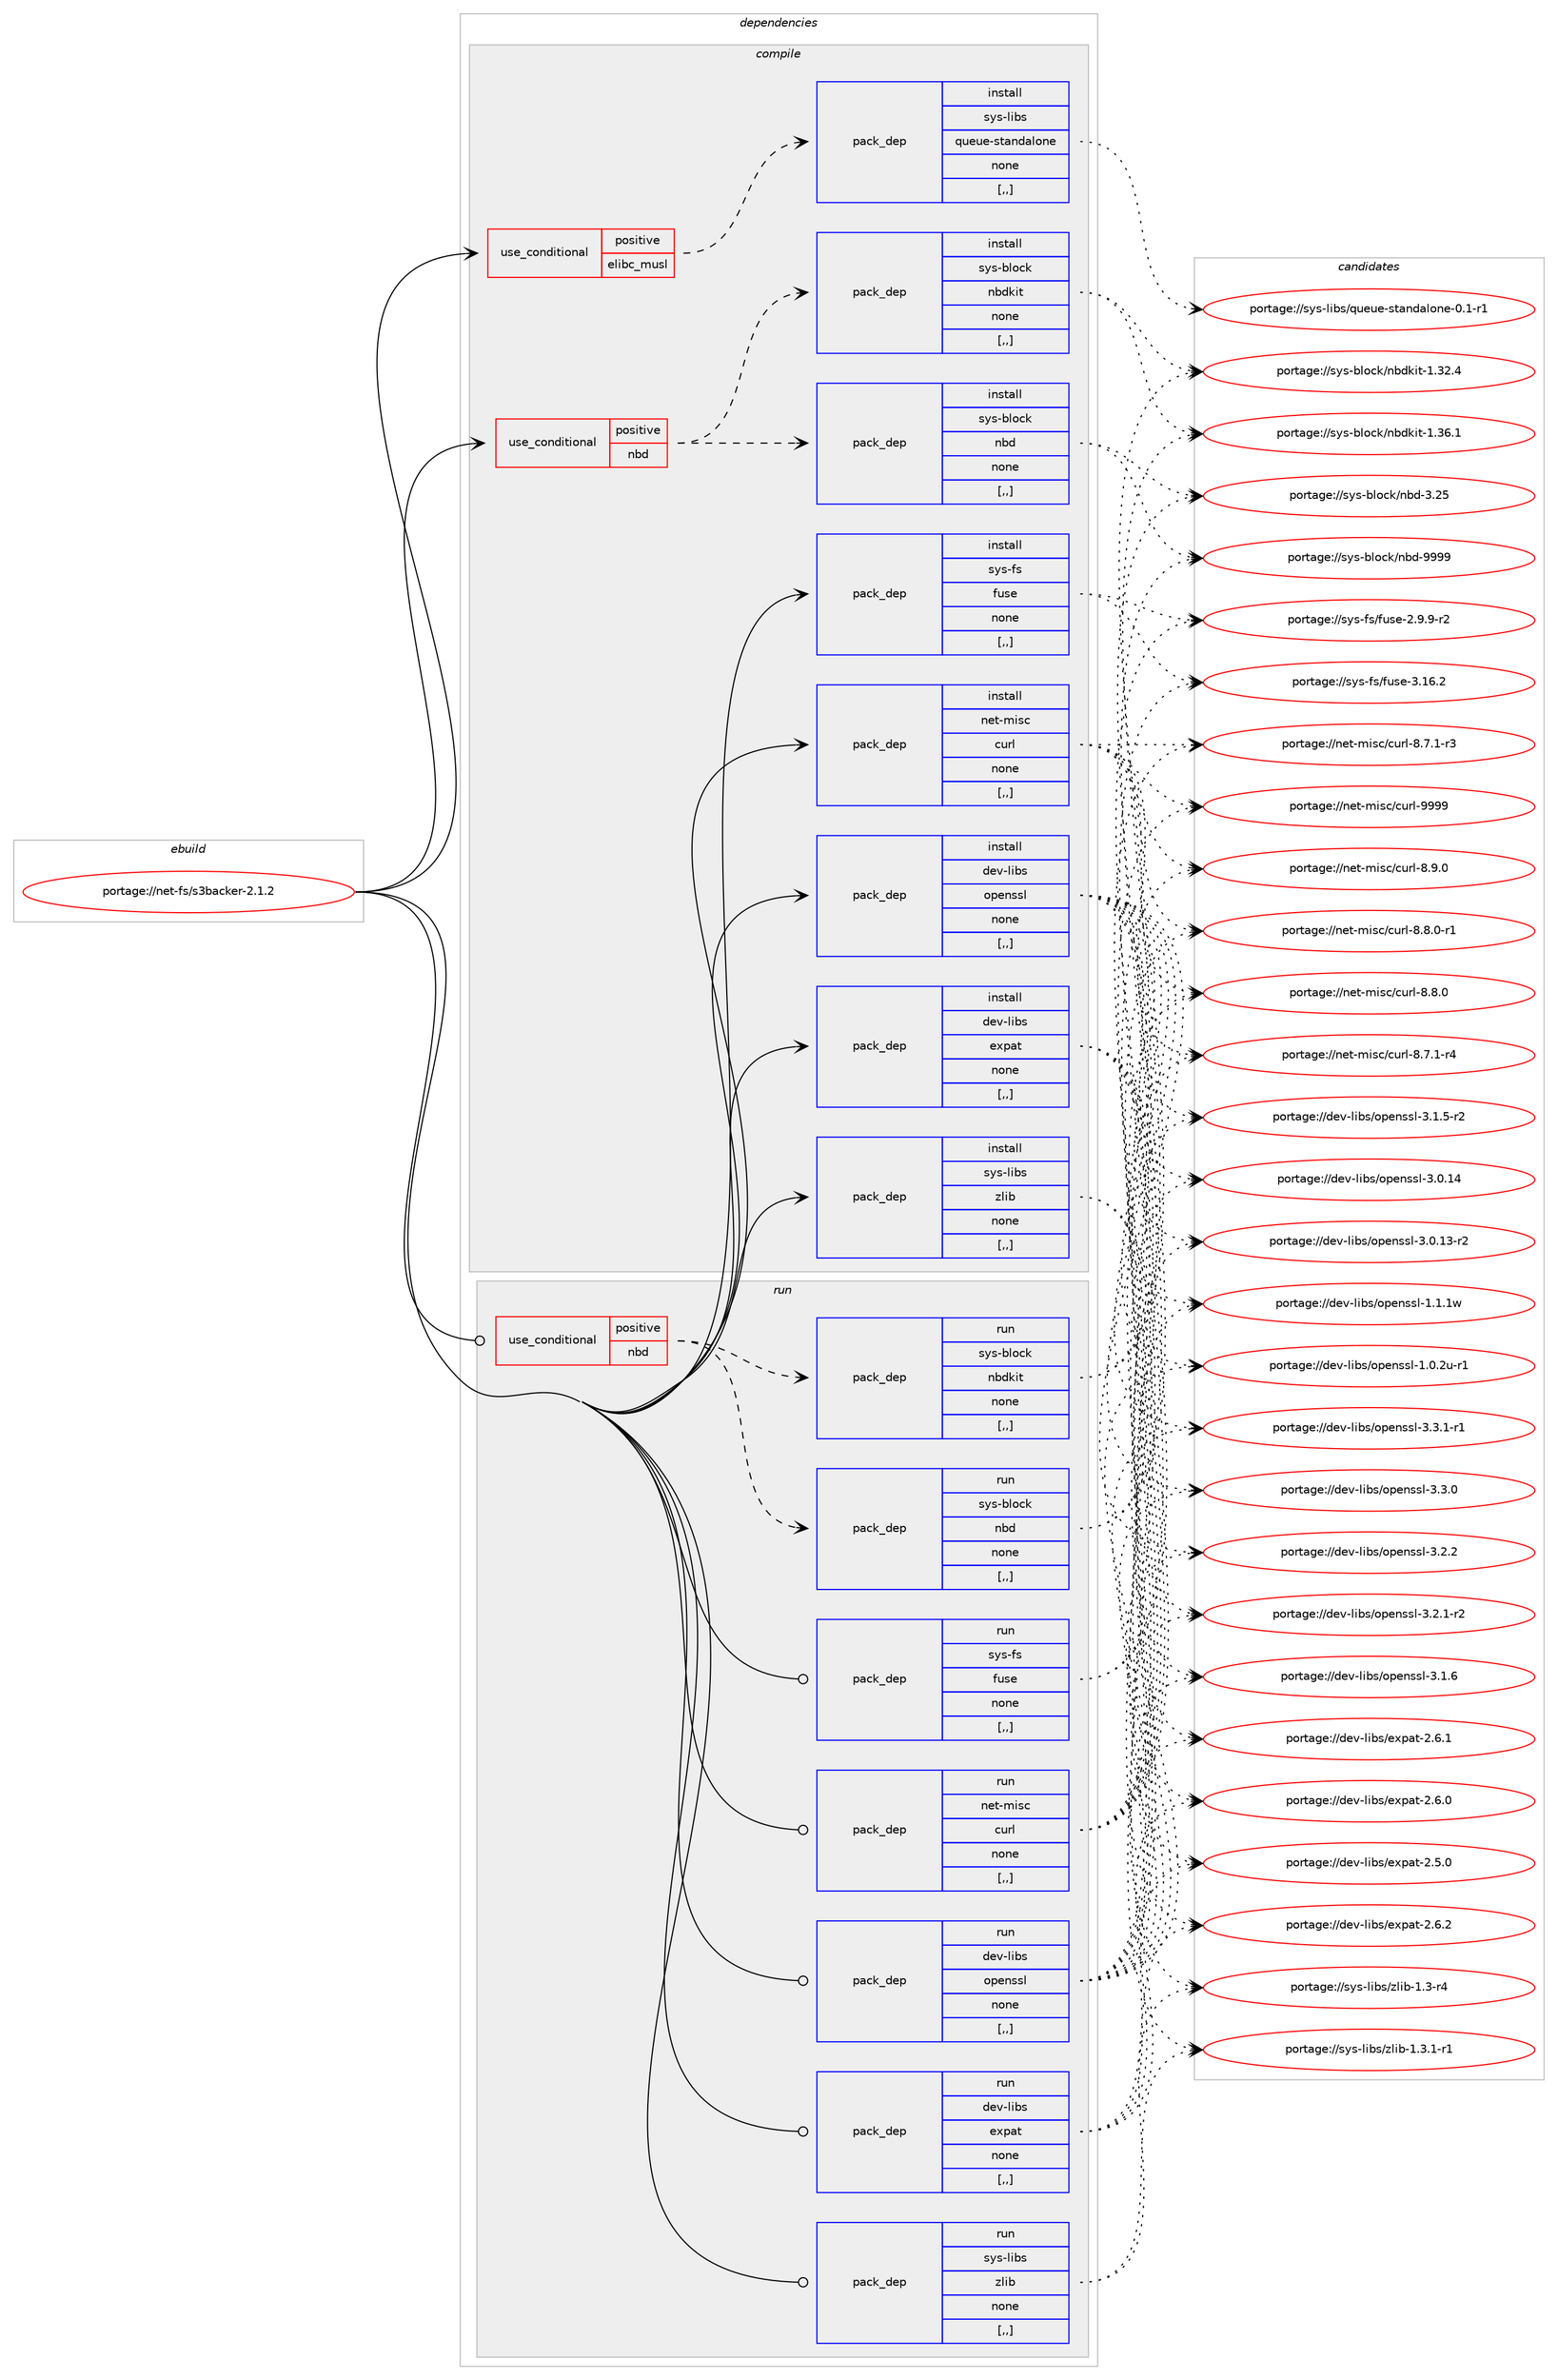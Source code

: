 digraph prolog {

# *************
# Graph options
# *************

newrank=true;
concentrate=true;
compound=true;
graph [rankdir=LR,fontname=Helvetica,fontsize=10,ranksep=1.5];#, ranksep=2.5, nodesep=0.2];
edge  [arrowhead=vee];
node  [fontname=Helvetica,fontsize=10];

# **********
# The ebuild
# **********

subgraph cluster_leftcol {
color=gray;
label=<<i>ebuild</i>>;
id [label="portage://net-fs/s3backer-2.1.2", color=red, width=4, href="../net-fs/s3backer-2.1.2.svg"];
}

# ****************
# The dependencies
# ****************

subgraph cluster_midcol {
color=gray;
label=<<i>dependencies</i>>;
subgraph cluster_compile {
fillcolor="#eeeeee";
style=filled;
label=<<i>compile</i>>;
subgraph cond90284 {
dependency347666 [label=<<TABLE BORDER="0" CELLBORDER="1" CELLSPACING="0" CELLPADDING="4"><TR><TD ROWSPAN="3" CELLPADDING="10">use_conditional</TD></TR><TR><TD>positive</TD></TR><TR><TD>elibc_musl</TD></TR></TABLE>>, shape=none, color=red];
subgraph pack254786 {
dependency347667 [label=<<TABLE BORDER="0" CELLBORDER="1" CELLSPACING="0" CELLPADDING="4" WIDTH="220"><TR><TD ROWSPAN="6" CELLPADDING="30">pack_dep</TD></TR><TR><TD WIDTH="110">install</TD></TR><TR><TD>sys-libs</TD></TR><TR><TD>queue-standalone</TD></TR><TR><TD>none</TD></TR><TR><TD>[,,]</TD></TR></TABLE>>, shape=none, color=blue];
}
dependency347666:e -> dependency347667:w [weight=20,style="dashed",arrowhead="vee"];
}
id:e -> dependency347666:w [weight=20,style="solid",arrowhead="vee"];
subgraph cond90285 {
dependency347668 [label=<<TABLE BORDER="0" CELLBORDER="1" CELLSPACING="0" CELLPADDING="4"><TR><TD ROWSPAN="3" CELLPADDING="10">use_conditional</TD></TR><TR><TD>positive</TD></TR><TR><TD>nbd</TD></TR></TABLE>>, shape=none, color=red];
subgraph pack254787 {
dependency347669 [label=<<TABLE BORDER="0" CELLBORDER="1" CELLSPACING="0" CELLPADDING="4" WIDTH="220"><TR><TD ROWSPAN="6" CELLPADDING="30">pack_dep</TD></TR><TR><TD WIDTH="110">install</TD></TR><TR><TD>sys-block</TD></TR><TR><TD>nbd</TD></TR><TR><TD>none</TD></TR><TR><TD>[,,]</TD></TR></TABLE>>, shape=none, color=blue];
}
dependency347668:e -> dependency347669:w [weight=20,style="dashed",arrowhead="vee"];
subgraph pack254788 {
dependency347670 [label=<<TABLE BORDER="0" CELLBORDER="1" CELLSPACING="0" CELLPADDING="4" WIDTH="220"><TR><TD ROWSPAN="6" CELLPADDING="30">pack_dep</TD></TR><TR><TD WIDTH="110">install</TD></TR><TR><TD>sys-block</TD></TR><TR><TD>nbdkit</TD></TR><TR><TD>none</TD></TR><TR><TD>[,,]</TD></TR></TABLE>>, shape=none, color=blue];
}
dependency347668:e -> dependency347670:w [weight=20,style="dashed",arrowhead="vee"];
}
id:e -> dependency347668:w [weight=20,style="solid",arrowhead="vee"];
subgraph pack254789 {
dependency347671 [label=<<TABLE BORDER="0" CELLBORDER="1" CELLSPACING="0" CELLPADDING="4" WIDTH="220"><TR><TD ROWSPAN="6" CELLPADDING="30">pack_dep</TD></TR><TR><TD WIDTH="110">install</TD></TR><TR><TD>dev-libs</TD></TR><TR><TD>expat</TD></TR><TR><TD>none</TD></TR><TR><TD>[,,]</TD></TR></TABLE>>, shape=none, color=blue];
}
id:e -> dependency347671:w [weight=20,style="solid",arrowhead="vee"];
subgraph pack254790 {
dependency347672 [label=<<TABLE BORDER="0" CELLBORDER="1" CELLSPACING="0" CELLPADDING="4" WIDTH="220"><TR><TD ROWSPAN="6" CELLPADDING="30">pack_dep</TD></TR><TR><TD WIDTH="110">install</TD></TR><TR><TD>dev-libs</TD></TR><TR><TD>openssl</TD></TR><TR><TD>none</TD></TR><TR><TD>[,,]</TD></TR></TABLE>>, shape=none, color=blue];
}
id:e -> dependency347672:w [weight=20,style="solid",arrowhead="vee"];
subgraph pack254791 {
dependency347673 [label=<<TABLE BORDER="0" CELLBORDER="1" CELLSPACING="0" CELLPADDING="4" WIDTH="220"><TR><TD ROWSPAN="6" CELLPADDING="30">pack_dep</TD></TR><TR><TD WIDTH="110">install</TD></TR><TR><TD>net-misc</TD></TR><TR><TD>curl</TD></TR><TR><TD>none</TD></TR><TR><TD>[,,]</TD></TR></TABLE>>, shape=none, color=blue];
}
id:e -> dependency347673:w [weight=20,style="solid",arrowhead="vee"];
subgraph pack254792 {
dependency347674 [label=<<TABLE BORDER="0" CELLBORDER="1" CELLSPACING="0" CELLPADDING="4" WIDTH="220"><TR><TD ROWSPAN="6" CELLPADDING="30">pack_dep</TD></TR><TR><TD WIDTH="110">install</TD></TR><TR><TD>sys-fs</TD></TR><TR><TD>fuse</TD></TR><TR><TD>none</TD></TR><TR><TD>[,,]</TD></TR></TABLE>>, shape=none, color=blue];
}
id:e -> dependency347674:w [weight=20,style="solid",arrowhead="vee"];
subgraph pack254793 {
dependency347675 [label=<<TABLE BORDER="0" CELLBORDER="1" CELLSPACING="0" CELLPADDING="4" WIDTH="220"><TR><TD ROWSPAN="6" CELLPADDING="30">pack_dep</TD></TR><TR><TD WIDTH="110">install</TD></TR><TR><TD>sys-libs</TD></TR><TR><TD>zlib</TD></TR><TR><TD>none</TD></TR><TR><TD>[,,]</TD></TR></TABLE>>, shape=none, color=blue];
}
id:e -> dependency347675:w [weight=20,style="solid",arrowhead="vee"];
}
subgraph cluster_compileandrun {
fillcolor="#eeeeee";
style=filled;
label=<<i>compile and run</i>>;
}
subgraph cluster_run {
fillcolor="#eeeeee";
style=filled;
label=<<i>run</i>>;
subgraph cond90286 {
dependency347676 [label=<<TABLE BORDER="0" CELLBORDER="1" CELLSPACING="0" CELLPADDING="4"><TR><TD ROWSPAN="3" CELLPADDING="10">use_conditional</TD></TR><TR><TD>positive</TD></TR><TR><TD>nbd</TD></TR></TABLE>>, shape=none, color=red];
subgraph pack254794 {
dependency347677 [label=<<TABLE BORDER="0" CELLBORDER="1" CELLSPACING="0" CELLPADDING="4" WIDTH="220"><TR><TD ROWSPAN="6" CELLPADDING="30">pack_dep</TD></TR><TR><TD WIDTH="110">run</TD></TR><TR><TD>sys-block</TD></TR><TR><TD>nbd</TD></TR><TR><TD>none</TD></TR><TR><TD>[,,]</TD></TR></TABLE>>, shape=none, color=blue];
}
dependency347676:e -> dependency347677:w [weight=20,style="dashed",arrowhead="vee"];
subgraph pack254795 {
dependency347678 [label=<<TABLE BORDER="0" CELLBORDER="1" CELLSPACING="0" CELLPADDING="4" WIDTH="220"><TR><TD ROWSPAN="6" CELLPADDING="30">pack_dep</TD></TR><TR><TD WIDTH="110">run</TD></TR><TR><TD>sys-block</TD></TR><TR><TD>nbdkit</TD></TR><TR><TD>none</TD></TR><TR><TD>[,,]</TD></TR></TABLE>>, shape=none, color=blue];
}
dependency347676:e -> dependency347678:w [weight=20,style="dashed",arrowhead="vee"];
}
id:e -> dependency347676:w [weight=20,style="solid",arrowhead="odot"];
subgraph pack254796 {
dependency347679 [label=<<TABLE BORDER="0" CELLBORDER="1" CELLSPACING="0" CELLPADDING="4" WIDTH="220"><TR><TD ROWSPAN="6" CELLPADDING="30">pack_dep</TD></TR><TR><TD WIDTH="110">run</TD></TR><TR><TD>dev-libs</TD></TR><TR><TD>expat</TD></TR><TR><TD>none</TD></TR><TR><TD>[,,]</TD></TR></TABLE>>, shape=none, color=blue];
}
id:e -> dependency347679:w [weight=20,style="solid",arrowhead="odot"];
subgraph pack254797 {
dependency347680 [label=<<TABLE BORDER="0" CELLBORDER="1" CELLSPACING="0" CELLPADDING="4" WIDTH="220"><TR><TD ROWSPAN="6" CELLPADDING="30">pack_dep</TD></TR><TR><TD WIDTH="110">run</TD></TR><TR><TD>dev-libs</TD></TR><TR><TD>openssl</TD></TR><TR><TD>none</TD></TR><TR><TD>[,,]</TD></TR></TABLE>>, shape=none, color=blue];
}
id:e -> dependency347680:w [weight=20,style="solid",arrowhead="odot"];
subgraph pack254798 {
dependency347681 [label=<<TABLE BORDER="0" CELLBORDER="1" CELLSPACING="0" CELLPADDING="4" WIDTH="220"><TR><TD ROWSPAN="6" CELLPADDING="30">pack_dep</TD></TR><TR><TD WIDTH="110">run</TD></TR><TR><TD>net-misc</TD></TR><TR><TD>curl</TD></TR><TR><TD>none</TD></TR><TR><TD>[,,]</TD></TR></TABLE>>, shape=none, color=blue];
}
id:e -> dependency347681:w [weight=20,style="solid",arrowhead="odot"];
subgraph pack254799 {
dependency347682 [label=<<TABLE BORDER="0" CELLBORDER="1" CELLSPACING="0" CELLPADDING="4" WIDTH="220"><TR><TD ROWSPAN="6" CELLPADDING="30">pack_dep</TD></TR><TR><TD WIDTH="110">run</TD></TR><TR><TD>sys-fs</TD></TR><TR><TD>fuse</TD></TR><TR><TD>none</TD></TR><TR><TD>[,,]</TD></TR></TABLE>>, shape=none, color=blue];
}
id:e -> dependency347682:w [weight=20,style="solid",arrowhead="odot"];
subgraph pack254800 {
dependency347683 [label=<<TABLE BORDER="0" CELLBORDER="1" CELLSPACING="0" CELLPADDING="4" WIDTH="220"><TR><TD ROWSPAN="6" CELLPADDING="30">pack_dep</TD></TR><TR><TD WIDTH="110">run</TD></TR><TR><TD>sys-libs</TD></TR><TR><TD>zlib</TD></TR><TR><TD>none</TD></TR><TR><TD>[,,]</TD></TR></TABLE>>, shape=none, color=blue];
}
id:e -> dependency347683:w [weight=20,style="solid",arrowhead="odot"];
}
}

# **************
# The candidates
# **************

subgraph cluster_choices {
rank=same;
color=gray;
label=<<i>candidates</i>>;

subgraph choice254786 {
color=black;
nodesep=1;
choice115121115451081059811547113117101117101451151169711010097108111110101454846494511449 [label="portage://sys-libs/queue-standalone-0.1-r1", color=red, width=4,href="../sys-libs/queue-standalone-0.1-r1.svg"];
dependency347667:e -> choice115121115451081059811547113117101117101451151169711010097108111110101454846494511449:w [style=dotted,weight="100"];
}
subgraph choice254787 {
color=black;
nodesep=1;
choice11512111545981081119910747110981004557575757 [label="portage://sys-block/nbd-9999", color=red, width=4,href="../sys-block/nbd-9999.svg"];
choice11512111545981081119910747110981004551465053 [label="portage://sys-block/nbd-3.25", color=red, width=4,href="../sys-block/nbd-3.25.svg"];
dependency347669:e -> choice11512111545981081119910747110981004557575757:w [style=dotted,weight="100"];
dependency347669:e -> choice11512111545981081119910747110981004551465053:w [style=dotted,weight="100"];
}
subgraph choice254788 {
color=black;
nodesep=1;
choice115121115459810811199107471109810010710511645494651544649 [label="portage://sys-block/nbdkit-1.36.1", color=red, width=4,href="../sys-block/nbdkit-1.36.1.svg"];
choice115121115459810811199107471109810010710511645494651504652 [label="portage://sys-block/nbdkit-1.32.4", color=red, width=4,href="../sys-block/nbdkit-1.32.4.svg"];
dependency347670:e -> choice115121115459810811199107471109810010710511645494651544649:w [style=dotted,weight="100"];
dependency347670:e -> choice115121115459810811199107471109810010710511645494651504652:w [style=dotted,weight="100"];
}
subgraph choice254789 {
color=black;
nodesep=1;
choice10010111845108105981154710112011297116455046544650 [label="portage://dev-libs/expat-2.6.2", color=red, width=4,href="../dev-libs/expat-2.6.2.svg"];
choice10010111845108105981154710112011297116455046544649 [label="portage://dev-libs/expat-2.6.1", color=red, width=4,href="../dev-libs/expat-2.6.1.svg"];
choice10010111845108105981154710112011297116455046544648 [label="portage://dev-libs/expat-2.6.0", color=red, width=4,href="../dev-libs/expat-2.6.0.svg"];
choice10010111845108105981154710112011297116455046534648 [label="portage://dev-libs/expat-2.5.0", color=red, width=4,href="../dev-libs/expat-2.5.0.svg"];
dependency347671:e -> choice10010111845108105981154710112011297116455046544650:w [style=dotted,weight="100"];
dependency347671:e -> choice10010111845108105981154710112011297116455046544649:w [style=dotted,weight="100"];
dependency347671:e -> choice10010111845108105981154710112011297116455046544648:w [style=dotted,weight="100"];
dependency347671:e -> choice10010111845108105981154710112011297116455046534648:w [style=dotted,weight="100"];
}
subgraph choice254790 {
color=black;
nodesep=1;
choice1001011184510810598115471111121011101151151084551465146494511449 [label="portage://dev-libs/openssl-3.3.1-r1", color=red, width=4,href="../dev-libs/openssl-3.3.1-r1.svg"];
choice100101118451081059811547111112101110115115108455146514648 [label="portage://dev-libs/openssl-3.3.0", color=red, width=4,href="../dev-libs/openssl-3.3.0.svg"];
choice100101118451081059811547111112101110115115108455146504650 [label="portage://dev-libs/openssl-3.2.2", color=red, width=4,href="../dev-libs/openssl-3.2.2.svg"];
choice1001011184510810598115471111121011101151151084551465046494511450 [label="portage://dev-libs/openssl-3.2.1-r2", color=red, width=4,href="../dev-libs/openssl-3.2.1-r2.svg"];
choice100101118451081059811547111112101110115115108455146494654 [label="portage://dev-libs/openssl-3.1.6", color=red, width=4,href="../dev-libs/openssl-3.1.6.svg"];
choice1001011184510810598115471111121011101151151084551464946534511450 [label="portage://dev-libs/openssl-3.1.5-r2", color=red, width=4,href="../dev-libs/openssl-3.1.5-r2.svg"];
choice10010111845108105981154711111210111011511510845514648464952 [label="portage://dev-libs/openssl-3.0.14", color=red, width=4,href="../dev-libs/openssl-3.0.14.svg"];
choice100101118451081059811547111112101110115115108455146484649514511450 [label="portage://dev-libs/openssl-3.0.13-r2", color=red, width=4,href="../dev-libs/openssl-3.0.13-r2.svg"];
choice100101118451081059811547111112101110115115108454946494649119 [label="portage://dev-libs/openssl-1.1.1w", color=red, width=4,href="../dev-libs/openssl-1.1.1w.svg"];
choice1001011184510810598115471111121011101151151084549464846501174511449 [label="portage://dev-libs/openssl-1.0.2u-r1", color=red, width=4,href="../dev-libs/openssl-1.0.2u-r1.svg"];
dependency347672:e -> choice1001011184510810598115471111121011101151151084551465146494511449:w [style=dotted,weight="100"];
dependency347672:e -> choice100101118451081059811547111112101110115115108455146514648:w [style=dotted,weight="100"];
dependency347672:e -> choice100101118451081059811547111112101110115115108455146504650:w [style=dotted,weight="100"];
dependency347672:e -> choice1001011184510810598115471111121011101151151084551465046494511450:w [style=dotted,weight="100"];
dependency347672:e -> choice100101118451081059811547111112101110115115108455146494654:w [style=dotted,weight="100"];
dependency347672:e -> choice1001011184510810598115471111121011101151151084551464946534511450:w [style=dotted,weight="100"];
dependency347672:e -> choice10010111845108105981154711111210111011511510845514648464952:w [style=dotted,weight="100"];
dependency347672:e -> choice100101118451081059811547111112101110115115108455146484649514511450:w [style=dotted,weight="100"];
dependency347672:e -> choice100101118451081059811547111112101110115115108454946494649119:w [style=dotted,weight="100"];
dependency347672:e -> choice1001011184510810598115471111121011101151151084549464846501174511449:w [style=dotted,weight="100"];
}
subgraph choice254791 {
color=black;
nodesep=1;
choice110101116451091051159947991171141084557575757 [label="portage://net-misc/curl-9999", color=red, width=4,href="../net-misc/curl-9999.svg"];
choice11010111645109105115994799117114108455646574648 [label="portage://net-misc/curl-8.9.0", color=red, width=4,href="../net-misc/curl-8.9.0.svg"];
choice110101116451091051159947991171141084556465646484511449 [label="portage://net-misc/curl-8.8.0-r1", color=red, width=4,href="../net-misc/curl-8.8.0-r1.svg"];
choice11010111645109105115994799117114108455646564648 [label="portage://net-misc/curl-8.8.0", color=red, width=4,href="../net-misc/curl-8.8.0.svg"];
choice110101116451091051159947991171141084556465546494511452 [label="portage://net-misc/curl-8.7.1-r4", color=red, width=4,href="../net-misc/curl-8.7.1-r4.svg"];
choice110101116451091051159947991171141084556465546494511451 [label="portage://net-misc/curl-8.7.1-r3", color=red, width=4,href="../net-misc/curl-8.7.1-r3.svg"];
dependency347673:e -> choice110101116451091051159947991171141084557575757:w [style=dotted,weight="100"];
dependency347673:e -> choice11010111645109105115994799117114108455646574648:w [style=dotted,weight="100"];
dependency347673:e -> choice110101116451091051159947991171141084556465646484511449:w [style=dotted,weight="100"];
dependency347673:e -> choice11010111645109105115994799117114108455646564648:w [style=dotted,weight="100"];
dependency347673:e -> choice110101116451091051159947991171141084556465546494511452:w [style=dotted,weight="100"];
dependency347673:e -> choice110101116451091051159947991171141084556465546494511451:w [style=dotted,weight="100"];
}
subgraph choice254792 {
color=black;
nodesep=1;
choice115121115451021154710211711510145514649544650 [label="portage://sys-fs/fuse-3.16.2", color=red, width=4,href="../sys-fs/fuse-3.16.2.svg"];
choice11512111545102115471021171151014550465746574511450 [label="portage://sys-fs/fuse-2.9.9-r2", color=red, width=4,href="../sys-fs/fuse-2.9.9-r2.svg"];
dependency347674:e -> choice115121115451021154710211711510145514649544650:w [style=dotted,weight="100"];
dependency347674:e -> choice11512111545102115471021171151014550465746574511450:w [style=dotted,weight="100"];
}
subgraph choice254793 {
color=black;
nodesep=1;
choice115121115451081059811547122108105984549465146494511449 [label="portage://sys-libs/zlib-1.3.1-r1", color=red, width=4,href="../sys-libs/zlib-1.3.1-r1.svg"];
choice11512111545108105981154712210810598454946514511452 [label="portage://sys-libs/zlib-1.3-r4", color=red, width=4,href="../sys-libs/zlib-1.3-r4.svg"];
dependency347675:e -> choice115121115451081059811547122108105984549465146494511449:w [style=dotted,weight="100"];
dependency347675:e -> choice11512111545108105981154712210810598454946514511452:w [style=dotted,weight="100"];
}
subgraph choice254794 {
color=black;
nodesep=1;
choice11512111545981081119910747110981004557575757 [label="portage://sys-block/nbd-9999", color=red, width=4,href="../sys-block/nbd-9999.svg"];
choice11512111545981081119910747110981004551465053 [label="portage://sys-block/nbd-3.25", color=red, width=4,href="../sys-block/nbd-3.25.svg"];
dependency347677:e -> choice11512111545981081119910747110981004557575757:w [style=dotted,weight="100"];
dependency347677:e -> choice11512111545981081119910747110981004551465053:w [style=dotted,weight="100"];
}
subgraph choice254795 {
color=black;
nodesep=1;
choice115121115459810811199107471109810010710511645494651544649 [label="portage://sys-block/nbdkit-1.36.1", color=red, width=4,href="../sys-block/nbdkit-1.36.1.svg"];
choice115121115459810811199107471109810010710511645494651504652 [label="portage://sys-block/nbdkit-1.32.4", color=red, width=4,href="../sys-block/nbdkit-1.32.4.svg"];
dependency347678:e -> choice115121115459810811199107471109810010710511645494651544649:w [style=dotted,weight="100"];
dependency347678:e -> choice115121115459810811199107471109810010710511645494651504652:w [style=dotted,weight="100"];
}
subgraph choice254796 {
color=black;
nodesep=1;
choice10010111845108105981154710112011297116455046544650 [label="portage://dev-libs/expat-2.6.2", color=red, width=4,href="../dev-libs/expat-2.6.2.svg"];
choice10010111845108105981154710112011297116455046544649 [label="portage://dev-libs/expat-2.6.1", color=red, width=4,href="../dev-libs/expat-2.6.1.svg"];
choice10010111845108105981154710112011297116455046544648 [label="portage://dev-libs/expat-2.6.0", color=red, width=4,href="../dev-libs/expat-2.6.0.svg"];
choice10010111845108105981154710112011297116455046534648 [label="portage://dev-libs/expat-2.5.0", color=red, width=4,href="../dev-libs/expat-2.5.0.svg"];
dependency347679:e -> choice10010111845108105981154710112011297116455046544650:w [style=dotted,weight="100"];
dependency347679:e -> choice10010111845108105981154710112011297116455046544649:w [style=dotted,weight="100"];
dependency347679:e -> choice10010111845108105981154710112011297116455046544648:w [style=dotted,weight="100"];
dependency347679:e -> choice10010111845108105981154710112011297116455046534648:w [style=dotted,weight="100"];
}
subgraph choice254797 {
color=black;
nodesep=1;
choice1001011184510810598115471111121011101151151084551465146494511449 [label="portage://dev-libs/openssl-3.3.1-r1", color=red, width=4,href="../dev-libs/openssl-3.3.1-r1.svg"];
choice100101118451081059811547111112101110115115108455146514648 [label="portage://dev-libs/openssl-3.3.0", color=red, width=4,href="../dev-libs/openssl-3.3.0.svg"];
choice100101118451081059811547111112101110115115108455146504650 [label="portage://dev-libs/openssl-3.2.2", color=red, width=4,href="../dev-libs/openssl-3.2.2.svg"];
choice1001011184510810598115471111121011101151151084551465046494511450 [label="portage://dev-libs/openssl-3.2.1-r2", color=red, width=4,href="../dev-libs/openssl-3.2.1-r2.svg"];
choice100101118451081059811547111112101110115115108455146494654 [label="portage://dev-libs/openssl-3.1.6", color=red, width=4,href="../dev-libs/openssl-3.1.6.svg"];
choice1001011184510810598115471111121011101151151084551464946534511450 [label="portage://dev-libs/openssl-3.1.5-r2", color=red, width=4,href="../dev-libs/openssl-3.1.5-r2.svg"];
choice10010111845108105981154711111210111011511510845514648464952 [label="portage://dev-libs/openssl-3.0.14", color=red, width=4,href="../dev-libs/openssl-3.0.14.svg"];
choice100101118451081059811547111112101110115115108455146484649514511450 [label="portage://dev-libs/openssl-3.0.13-r2", color=red, width=4,href="../dev-libs/openssl-3.0.13-r2.svg"];
choice100101118451081059811547111112101110115115108454946494649119 [label="portage://dev-libs/openssl-1.1.1w", color=red, width=4,href="../dev-libs/openssl-1.1.1w.svg"];
choice1001011184510810598115471111121011101151151084549464846501174511449 [label="portage://dev-libs/openssl-1.0.2u-r1", color=red, width=4,href="../dev-libs/openssl-1.0.2u-r1.svg"];
dependency347680:e -> choice1001011184510810598115471111121011101151151084551465146494511449:w [style=dotted,weight="100"];
dependency347680:e -> choice100101118451081059811547111112101110115115108455146514648:w [style=dotted,weight="100"];
dependency347680:e -> choice100101118451081059811547111112101110115115108455146504650:w [style=dotted,weight="100"];
dependency347680:e -> choice1001011184510810598115471111121011101151151084551465046494511450:w [style=dotted,weight="100"];
dependency347680:e -> choice100101118451081059811547111112101110115115108455146494654:w [style=dotted,weight="100"];
dependency347680:e -> choice1001011184510810598115471111121011101151151084551464946534511450:w [style=dotted,weight="100"];
dependency347680:e -> choice10010111845108105981154711111210111011511510845514648464952:w [style=dotted,weight="100"];
dependency347680:e -> choice100101118451081059811547111112101110115115108455146484649514511450:w [style=dotted,weight="100"];
dependency347680:e -> choice100101118451081059811547111112101110115115108454946494649119:w [style=dotted,weight="100"];
dependency347680:e -> choice1001011184510810598115471111121011101151151084549464846501174511449:w [style=dotted,weight="100"];
}
subgraph choice254798 {
color=black;
nodesep=1;
choice110101116451091051159947991171141084557575757 [label="portage://net-misc/curl-9999", color=red, width=4,href="../net-misc/curl-9999.svg"];
choice11010111645109105115994799117114108455646574648 [label="portage://net-misc/curl-8.9.0", color=red, width=4,href="../net-misc/curl-8.9.0.svg"];
choice110101116451091051159947991171141084556465646484511449 [label="portage://net-misc/curl-8.8.0-r1", color=red, width=4,href="../net-misc/curl-8.8.0-r1.svg"];
choice11010111645109105115994799117114108455646564648 [label="portage://net-misc/curl-8.8.0", color=red, width=4,href="../net-misc/curl-8.8.0.svg"];
choice110101116451091051159947991171141084556465546494511452 [label="portage://net-misc/curl-8.7.1-r4", color=red, width=4,href="../net-misc/curl-8.7.1-r4.svg"];
choice110101116451091051159947991171141084556465546494511451 [label="portage://net-misc/curl-8.7.1-r3", color=red, width=4,href="../net-misc/curl-8.7.1-r3.svg"];
dependency347681:e -> choice110101116451091051159947991171141084557575757:w [style=dotted,weight="100"];
dependency347681:e -> choice11010111645109105115994799117114108455646574648:w [style=dotted,weight="100"];
dependency347681:e -> choice110101116451091051159947991171141084556465646484511449:w [style=dotted,weight="100"];
dependency347681:e -> choice11010111645109105115994799117114108455646564648:w [style=dotted,weight="100"];
dependency347681:e -> choice110101116451091051159947991171141084556465546494511452:w [style=dotted,weight="100"];
dependency347681:e -> choice110101116451091051159947991171141084556465546494511451:w [style=dotted,weight="100"];
}
subgraph choice254799 {
color=black;
nodesep=1;
choice115121115451021154710211711510145514649544650 [label="portage://sys-fs/fuse-3.16.2", color=red, width=4,href="../sys-fs/fuse-3.16.2.svg"];
choice11512111545102115471021171151014550465746574511450 [label="portage://sys-fs/fuse-2.9.9-r2", color=red, width=4,href="../sys-fs/fuse-2.9.9-r2.svg"];
dependency347682:e -> choice115121115451021154710211711510145514649544650:w [style=dotted,weight="100"];
dependency347682:e -> choice11512111545102115471021171151014550465746574511450:w [style=dotted,weight="100"];
}
subgraph choice254800 {
color=black;
nodesep=1;
choice115121115451081059811547122108105984549465146494511449 [label="portage://sys-libs/zlib-1.3.1-r1", color=red, width=4,href="../sys-libs/zlib-1.3.1-r1.svg"];
choice11512111545108105981154712210810598454946514511452 [label="portage://sys-libs/zlib-1.3-r4", color=red, width=4,href="../sys-libs/zlib-1.3-r4.svg"];
dependency347683:e -> choice115121115451081059811547122108105984549465146494511449:w [style=dotted,weight="100"];
dependency347683:e -> choice11512111545108105981154712210810598454946514511452:w [style=dotted,weight="100"];
}
}

}

